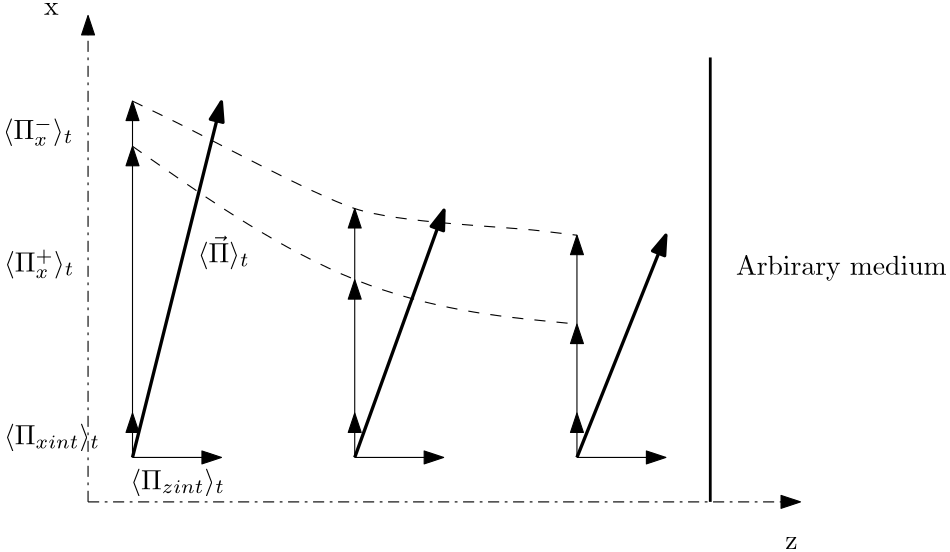 <?xml version="1.0"?>
<!DOCTYPE ipe SYSTEM "ipe.dtd">
<ipe version="70005" creator="Ipe 7.1.1">
<info created="D:20120712171839" modified="D:20120716135037"/>
<ipestyle name="basic">
<symbol name="arrow/arc(spx)">
<path stroke="sym-stroke" fill="sym-stroke" pen="sym-pen">
0 0 m
-1 0.333 l
-1 -0.333 l
h
</path>
</symbol>
<symbol name="arrow/farc(spx)">
<path stroke="sym-stroke" fill="white" pen="sym-pen">
0 0 m
-1 0.333 l
-1 -0.333 l
h
</path>
</symbol>
<symbol name="mark/circle(sx)" transformations="translations">
<path fill="sym-stroke">
0.6 0 0 0.6 0 0 e
0.4 0 0 0.4 0 0 e
</path>
</symbol>
<symbol name="mark/disk(sx)" transformations="translations">
<path fill="sym-stroke">
0.6 0 0 0.6 0 0 e
</path>
</symbol>
<symbol name="mark/fdisk(sfx)" transformations="translations">
<group>
<path fill="sym-fill">
0.5 0 0 0.5 0 0 e
</path>
<path fill="sym-stroke" fillrule="eofill">
0.6 0 0 0.6 0 0 e
0.4 0 0 0.4 0 0 e
</path>
</group>
</symbol>
<symbol name="mark/box(sx)" transformations="translations">
<path fill="sym-stroke" fillrule="eofill">
-0.6 -0.6 m
0.6 -0.6 l
0.6 0.6 l
-0.6 0.6 l
h
-0.4 -0.4 m
0.4 -0.4 l
0.4 0.4 l
-0.4 0.4 l
h
</path>
</symbol>
<symbol name="mark/square(sx)" transformations="translations">
<path fill="sym-stroke">
-0.6 -0.6 m
0.6 -0.6 l
0.6 0.6 l
-0.6 0.6 l
h
</path>
</symbol>
<symbol name="mark/fsquare(sfx)" transformations="translations">
<group>
<path fill="sym-fill">
-0.5 -0.5 m
0.5 -0.5 l
0.5 0.5 l
-0.5 0.5 l
h
</path>
<path fill="sym-stroke" fillrule="eofill">
-0.6 -0.6 m
0.6 -0.6 l
0.6 0.6 l
-0.6 0.6 l
h
-0.4 -0.4 m
0.4 -0.4 l
0.4 0.4 l
-0.4 0.4 l
h
</path>
</group>
</symbol>
<symbol name="mark/cross(sx)" transformations="translations">
<group>
<path fill="sym-stroke">
-0.43 -0.57 m
0.57 0.43 l
0.43 0.57 l
-0.57 -0.43 l
h
</path>
<path fill="sym-stroke">
-0.43 0.57 m
0.57 -0.43 l
0.43 -0.57 l
-0.57 0.43 l
h
</path>
</group>
</symbol>
<symbol name="arrow/fnormal(spx)">
<path stroke="sym-stroke" fill="white" pen="sym-pen">
0 0 m
-1 0.333 l
-1 -0.333 l
h
</path>
</symbol>
<symbol name="arrow/pointed(spx)">
<path stroke="sym-stroke" fill="sym-stroke" pen="sym-pen">
0 0 m
-1 0.333 l
-0.8 0 l
-1 -0.333 l
h
</path>
</symbol>
<symbol name="arrow/fpointed(spx)">
<path stroke="sym-stroke" fill="white" pen="sym-pen">
0 0 m
-1 0.333 l
-0.8 0 l
-1 -0.333 l
h
</path>
</symbol>
<symbol name="arrow/linear(spx)">
<path stroke="sym-stroke" pen="sym-pen">
-1 0.333 m
0 0 l
-1 -0.333 l
</path>
</symbol>
<symbol name="arrow/fdouble(spx)">
<path stroke="sym-stroke" fill="white" pen="sym-pen">
0 0 m
-1 0.333 l
-1 -0.333 l
h
-1 0 m
-2 0.333 l
-2 -0.333 l
h
</path>
</symbol>
<symbol name="arrow/double(spx)">
<path stroke="sym-stroke" fill="sym-stroke" pen="sym-pen">
0 0 m
-1 0.333 l
-1 -0.333 l
h
-1 0 m
-2 0.333 l
-2 -0.333 l
h
</path>
</symbol>
<pen name="heavier" value="0.8"/>
<pen name="fat" value="1.2"/>
<pen name="ultrafat" value="2"/>
<symbolsize name="large" value="5"/>
<symbolsize name="small" value="2"/>
<symbolsize name="tiny" value="1.1"/>
<arrowsize name="large" value="10"/>
<arrowsize name="small" value="5"/>
<arrowsize name="tiny" value="3"/>
<color name="red" value="1 0 0"/>
<color name="green" value="0 1 0"/>
<color name="blue" value="0 0 1"/>
<color name="yellow" value="1 1 0"/>
<color name="orange" value="1 0.647 0"/>
<color name="gold" value="1 0.843 0"/>
<color name="purple" value="0.627 0.125 0.941"/>
<color name="gray" value="0.745"/>
<color name="brown" value="0.647 0.165 0.165"/>
<color name="navy" value="0 0 0.502"/>
<color name="pink" value="1 0.753 0.796"/>
<color name="seagreen" value="0.18 0.545 0.341"/>
<color name="turquoise" value="0.251 0.878 0.816"/>
<color name="violet" value="0.933 0.51 0.933"/>
<color name="darkblue" value="0 0 0.545"/>
<color name="darkcyan" value="0 0.545 0.545"/>
<color name="darkgray" value="0.663"/>
<color name="darkgreen" value="0 0.392 0"/>
<color name="darkmagenta" value="0.545 0 0.545"/>
<color name="darkorange" value="1 0.549 0"/>
<color name="darkred" value="0.545 0 0"/>
<color name="lightblue" value="0.678 0.847 0.902"/>
<color name="lightcyan" value="0.878 1 1"/>
<color name="lightgray" value="0.827"/>
<color name="lightgreen" value="0.565 0.933 0.565"/>
<color name="lightyellow" value="1 1 0.878"/>
<dashstyle name="dashed" value="[4] 0"/>
<dashstyle name="dotted" value="[1 3] 0"/>
<dashstyle name="dash dotted" value="[4 2 1 2] 0"/>
<dashstyle name="dash dot dotted" value="[4 2 1 2 1 2] 0"/>
<textsize name="large" value="\large"/>
<textsize name="Large" value="\Large"/>
<textsize name="LARGE" value="\LARGE"/>
<textsize name="huge" value="\huge"/>
<textsize name="Huge" value="\Huge"/>
<textsize name="small" value="\small"/>
<textsize name="footnote" value="\footnotesize"/>
<textsize name="tiny" value="\tiny"/>
<textstyle name="center" begin="\begin{center}" end="\end{center}"/>
<textstyle name="itemize" begin="\begin{itemize}" end="\end{itemize}"/>
<textstyle name="item" begin="\begin{itemize}\item{}" end="\end{itemize}"/>
<gridsize name="4 pts" value="4"/>
<gridsize name="8 pts (~3 mm)" value="8"/>
<gridsize name="16 pts (~6 mm)" value="16"/>
<gridsize name="32 pts (~12 mm)" value="32"/>
<gridsize name="10 pts (~3.5 mm)" value="10"/>
<gridsize name="20 pts (~7 mm)" value="20"/>
<gridsize name="14 pts (~5 mm)" value="14"/>
<gridsize name="28 pts (~10 mm)" value="28"/>
<gridsize name="56 pts (~20 mm)" value="56"/>
<anglesize name="90 deg" value="90"/>
<anglesize name="60 deg" value="60"/>
<anglesize name="45 deg" value="45"/>
<anglesize name="30 deg" value="30"/>
<anglesize name="22.5 deg" value="22.5"/>
<tiling name="falling" angle="-60" step="4" width="1"/>
<tiling name="rising" angle="30" step="4" width="1"/>
</ipestyle>
<page>
<layer name="alpha"/>
<view layers="alpha" active="alpha"/>
<path layer="alpha" matrix="-17.2293 0 0 1.82405 1750.01 -527.391" stroke="black" dash="dash dotted" arrow="normal/normal">
96 640 m
96 736 l
</path>
<text matrix="1 0 0 1 171.019 -0.933766" transformations="translations" pos="176 624" stroke="black" type="label" width="4.428" height="4.289" depth="0" valign="baseline">z</text>
<text matrix="1 0 0 1 0.118232 79.3903" transformations="translations" pos="80 736" stroke="black" type="label" width="5.258" height="4.289" depth="0" valign="baseline">x</text>
<path matrix="2.67164 0 0 9.49672 -160.477 -5437.9" stroke="black" dash="dash dotted" arrow="normal/normal">
96 640 m
192 640 l
</path>
<path matrix="1 0 0 1.66667 64 -426.667" stroke="black" pen="1">
256 640 m
256 736 l
</path>
<path matrix="1 0 0 1 -16 0" stroke="black" arrow="normal/normal">
128 656 m
160 656 l
</path>
<path stroke="black" arrow="normal/normal">
272 656 m
304 656 l
</path>
<path stroke="black" arrow="normal/normal">
192 656 m
224 656 l
</path>
<path stroke="black" arrow="normal/normal">
112 656 m
112 672 l
</path>
<path stroke="black" arrow="normal/normal">
192 656 m
192 672 l
</path>
<path stroke="black" arrow="normal/normal">
272 656 m
272 672 l
</path>
<path matrix="1 0 0 1.2 0 -134.4" stroke="black" arrow="normal/normal">
112 672 m
112 752 l
</path>
<path stroke="black" arrow="normal/normal">
272 672 m
272 704 l
</path>
<path stroke="black" arrow="normal/normal">
192 672 m
192 720 l
</path>
<path matrix="1.43683 0 0 1.0171 -48.9255 3.14381" stroke="black" arrow="normal/normal">
112 752 m
112 768 l
</path>
<path stroke="black" arrow="normal/normal">
272 704 m
272 736 l
</path>
<path matrix="2.76289 0 0 0.799883 -559.505 156.882" stroke="black" arrow="normal/normal">
272 704 m
272 736 l
</path>
<path stroke="black" pen="fat" arrow="normal/normal">
112 656 m
144 784 l
</path>
<path stroke="black" pen="fat" arrow="normal/normal">
272 656 m
304 736 l
</path>
<path stroke="black" pen="fat" arrow="normal/normal">
192 656 m
224.127 745.004 l
</path>
<text matrix="1 0 0 1 4.84865 -71.4253" transformations="translations" pos="60.9265 732.159" stroke="black" type="label" width="34.497" height="7.473" depth="2.49" valign="baseline">$\langle \Pi_{xint} \rangle _t$</text>
<text matrix="1 0 0 1 53.2544 -128.994" transformations="translations" pos="57.9679 773.579" stroke="black" type="label" width="34.072" height="7.473" depth="2.49" valign="baseline">$\langle \Pi_{zint} \rangle _t$</text>
<text matrix="1 0 0 1 4.37181 38.4754" transformations="translations" pos="60.9265 732.159" stroke="black" type="label" width="25.453" height="7.933" depth="2.49" valign="baseline">$\langle \Pi_{x}^- \rangle _t$</text>
<text matrix="1 0 0 1 4.84865 -9.20042" transformations="translations" pos="60.9265 732.159" stroke="black" type="label" width="25.343" height="7.933" depth="2.49" valign="baseline">$\langle \Pi_x^+\rangle _t$</text>
<text matrix="1 0 0 1 74.5562 -5.91776" transformations="translations" pos="60.9265 732.159" stroke="black" type="label" width="18.728" height="9.637" depth="2.49" valign="baseline">$\langle \vec{\Pi} \rangle _t$</text>
<text matrix="0.234924 0.972014 -0.972014 0.234924 993.033 199.211" transformations="translations" pos="352 768" stroke="black" type="label" width="75.91" height="6.926" depth="1.93" valign="baseline">Arbirary medium</text>
<path stroke="black" dash="dashed">
112 768 m
192.638 711.826
272 704
272 704 s
</path>
<path stroke="black" dash="dashed">
111.999 784.277 m
111.999 784.277 111.999 784.277 125.333 777.83 c
138.667 771.383 176.521 750.786 192.001 745.596 c
207.586 740.37 245.334 739.199 258.667 737.599 c
272 736 272 736 272 736 c
</path>
</page>
</ipe>
